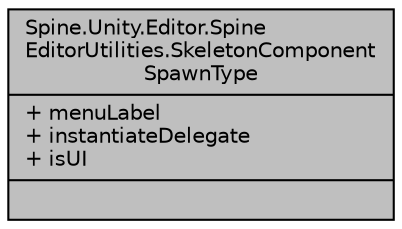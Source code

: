 digraph "Spine.Unity.Editor.SpineEditorUtilities.SkeletonComponentSpawnType"
{
 // LATEX_PDF_SIZE
  edge [fontname="Helvetica",fontsize="10",labelfontname="Helvetica",labelfontsize="10"];
  node [fontname="Helvetica",fontsize="10",shape=record];
  Node1 [label="{Spine.Unity.Editor.Spine\lEditorUtilities.SkeletonComponent\lSpawnType\n|+ menuLabel\l+ instantiateDelegate\l+ isUI\l|}",height=0.2,width=0.4,color="black", fillcolor="grey75", style="filled", fontcolor="black",tooltip=" "];
}
